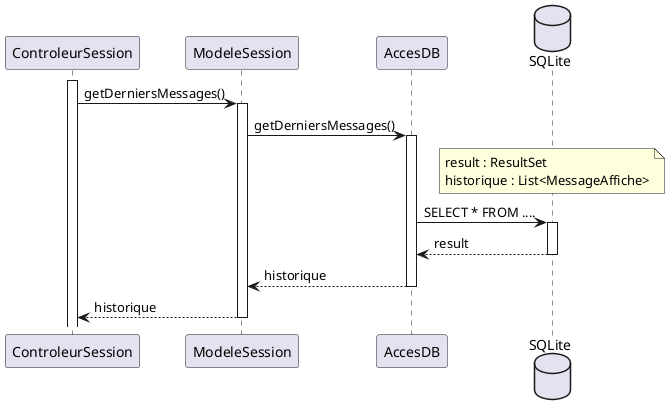 @startuml recuperation_historique
activate ControleurSession
ControleurSession -> ModeleSession : getDerniersMessages()
activate ModeleSession
ModeleSession -> AccesDB : getDerniersMessages()
activate AccesDB
database SQLite
note over SQLite
result : ResultSet
historique : List<MessageAffiche>
end note
AccesDB -> SQLite : SELECT * FROM ....
activate SQLite
SQLite --> AccesDB : result
deactivate SQLite
AccesDB --> ModeleSession : historique
deactivate AccesDB
ModeleSession --> ControleurSession : historique
deactivate ModeleSession
@enduml

